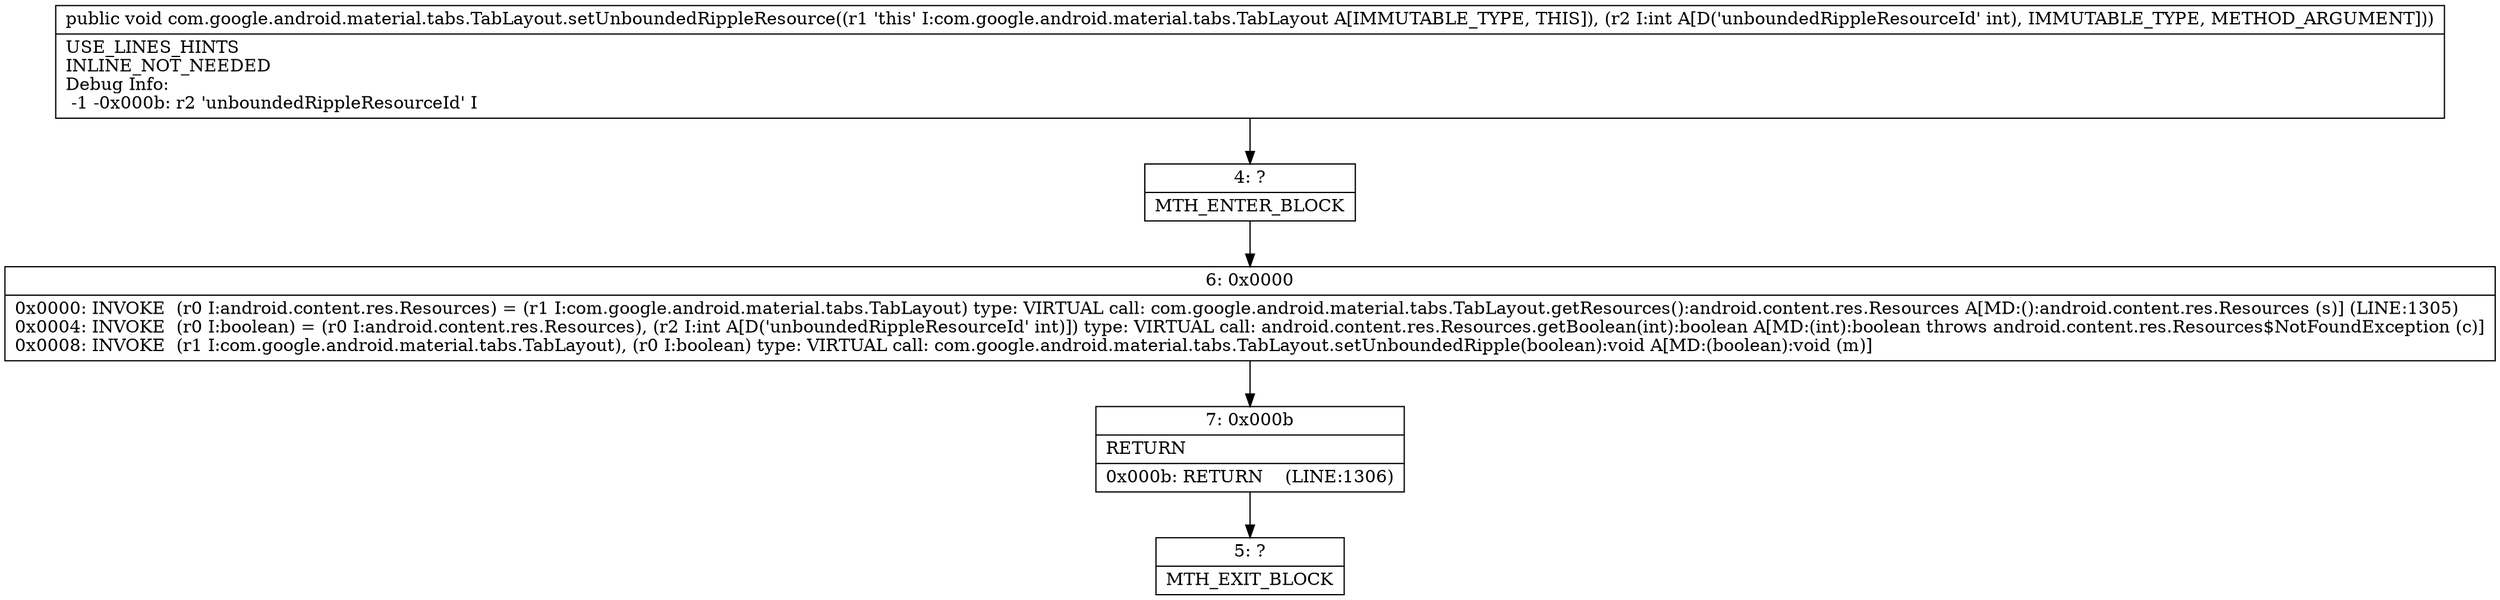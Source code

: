 digraph "CFG forcom.google.android.material.tabs.TabLayout.setUnboundedRippleResource(I)V" {
Node_4 [shape=record,label="{4\:\ ?|MTH_ENTER_BLOCK\l}"];
Node_6 [shape=record,label="{6\:\ 0x0000|0x0000: INVOKE  (r0 I:android.content.res.Resources) = (r1 I:com.google.android.material.tabs.TabLayout) type: VIRTUAL call: com.google.android.material.tabs.TabLayout.getResources():android.content.res.Resources A[MD:():android.content.res.Resources (s)] (LINE:1305)\l0x0004: INVOKE  (r0 I:boolean) = (r0 I:android.content.res.Resources), (r2 I:int A[D('unboundedRippleResourceId' int)]) type: VIRTUAL call: android.content.res.Resources.getBoolean(int):boolean A[MD:(int):boolean throws android.content.res.Resources$NotFoundException (c)]\l0x0008: INVOKE  (r1 I:com.google.android.material.tabs.TabLayout), (r0 I:boolean) type: VIRTUAL call: com.google.android.material.tabs.TabLayout.setUnboundedRipple(boolean):void A[MD:(boolean):void (m)]\l}"];
Node_7 [shape=record,label="{7\:\ 0x000b|RETURN\l|0x000b: RETURN    (LINE:1306)\l}"];
Node_5 [shape=record,label="{5\:\ ?|MTH_EXIT_BLOCK\l}"];
MethodNode[shape=record,label="{public void com.google.android.material.tabs.TabLayout.setUnboundedRippleResource((r1 'this' I:com.google.android.material.tabs.TabLayout A[IMMUTABLE_TYPE, THIS]), (r2 I:int A[D('unboundedRippleResourceId' int), IMMUTABLE_TYPE, METHOD_ARGUMENT]))  | USE_LINES_HINTS\lINLINE_NOT_NEEDED\lDebug Info:\l  \-1 \-0x000b: r2 'unboundedRippleResourceId' I\l}"];
MethodNode -> Node_4;Node_4 -> Node_6;
Node_6 -> Node_7;
Node_7 -> Node_5;
}

